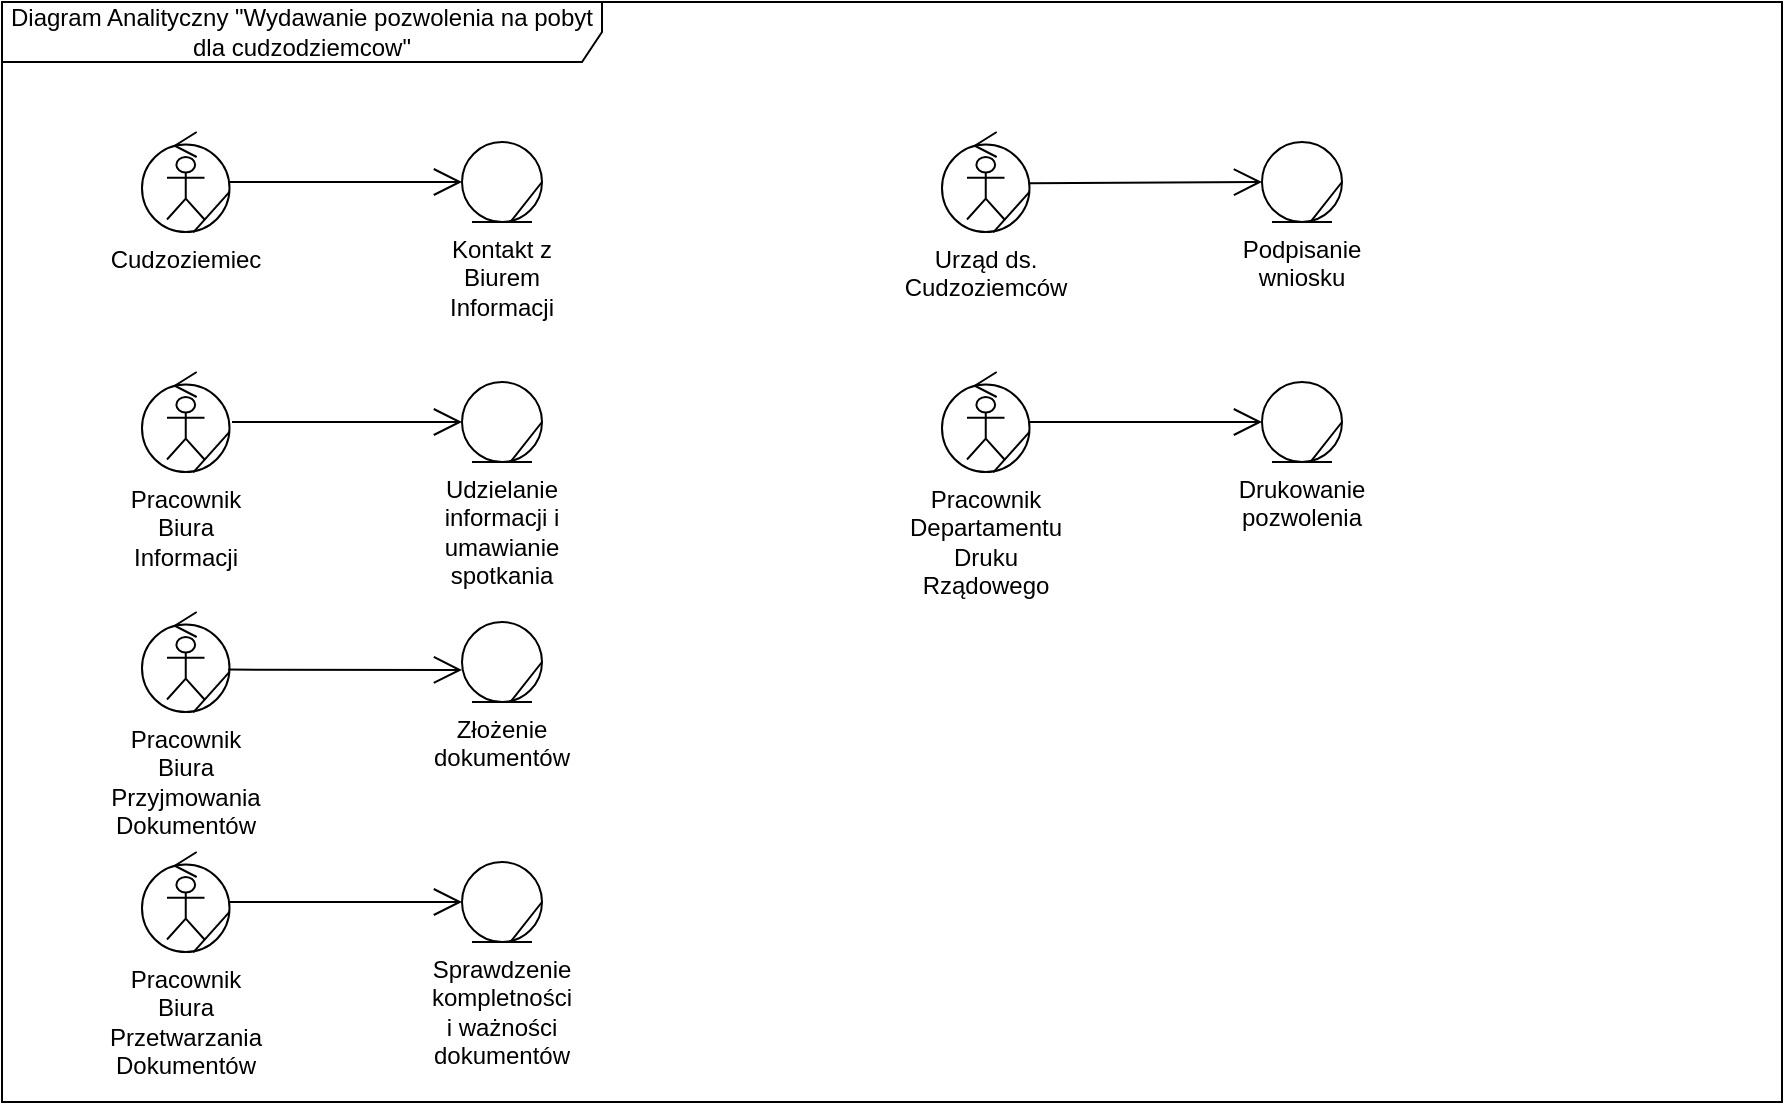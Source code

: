 <mxfile version="24.4.15" type="device">
  <diagram name="Page-1" id="ssF3fhlss_mt54HB8ub4">
    <mxGraphModel dx="1236" dy="566" grid="1" gridSize="10" guides="1" tooltips="1" connect="1" arrows="1" fold="1" page="1" pageScale="1" pageWidth="827" pageHeight="1169" math="0" shadow="0">
      <root>
        <mxCell id="0" />
        <mxCell id="1" parent="0" />
        <mxCell id="UFgKWIeexb903Hb56jta-60" value="Diagram Analityczny &quot;Wydawanie pozwolenia na pobyt dla cudzodziemcow&quot;" style="shape=umlFrame;whiteSpace=wrap;html=1;fillColor=#FFFFFF;width=300;height=30;" vertex="1" parent="1">
          <mxGeometry x="10" y="290" width="890" height="550" as="geometry" />
        </mxCell>
        <mxCell id="UFgKWIeexb903Hb56jta-61" value="" style="group" vertex="1" connectable="0" parent="1">
          <mxGeometry x="80" y="355" width="43.75" height="50" as="geometry" />
        </mxCell>
        <mxCell id="UFgKWIeexb903Hb56jta-62" value="Cudzoziemiec" style="ellipse;shape=umlControl;whiteSpace=wrap;html=1;fillColor=#FFFFFF;labelPosition=center;verticalLabelPosition=bottom;align=center;verticalAlign=top;" vertex="1" parent="UFgKWIeexb903Hb56jta-61">
          <mxGeometry width="43.75" height="50" as="geometry" />
        </mxCell>
        <mxCell id="UFgKWIeexb903Hb56jta-63" value="" style="shape=umlActor;verticalLabelPosition=bottom;labelBackgroundColor=#ffffff;verticalAlign=top;fillColor=#FFFFFF;html=1;" vertex="1" parent="UFgKWIeexb903Hb56jta-61">
          <mxGeometry x="12.5" y="12.5" width="18.75" height="31.25" as="geometry" />
        </mxCell>
        <mxCell id="UFgKWIeexb903Hb56jta-64" value="" style="endArrow=none;html=1;exitX=0.586;exitY=1.003;exitDx=0;exitDy=0;exitPerimeter=0;entryX=1;entryY=0.598;entryDx=0;entryDy=0;entryPerimeter=0;" edge="1" parent="UFgKWIeexb903Hb56jta-61" source="UFgKWIeexb903Hb56jta-62" target="UFgKWIeexb903Hb56jta-62">
          <mxGeometry width="50" height="50" relative="1" as="geometry">
            <mxPoint x="90" y="70" as="sourcePoint" />
            <mxPoint x="140" y="20" as="targetPoint" />
          </mxGeometry>
        </mxCell>
        <mxCell id="UFgKWIeexb903Hb56jta-65" value="" style="group" vertex="1" connectable="0" parent="1">
          <mxGeometry x="240" y="360" width="40" height="40" as="geometry" />
        </mxCell>
        <mxCell id="UFgKWIeexb903Hb56jta-66" value="Kontakt z Biurem Informacji" style="ellipse;shape=umlEntity;whiteSpace=wrap;html=1;fillColor=#FFFFFF;labelPosition=center;verticalLabelPosition=bottom;align=center;verticalAlign=top;" vertex="1" parent="UFgKWIeexb903Hb56jta-65">
          <mxGeometry width="40" height="40" as="geometry" />
        </mxCell>
        <mxCell id="UFgKWIeexb903Hb56jta-67" value="" style="endArrow=none;html=1;exitX=0.614;exitY=0.989;exitDx=0;exitDy=0;exitPerimeter=0;entryX=1;entryY=0.5;entryDx=0;entryDy=0;" edge="1" parent="UFgKWIeexb903Hb56jta-65" source="UFgKWIeexb903Hb56jta-66" target="UFgKWIeexb903Hb56jta-66">
          <mxGeometry width="50" height="50" relative="1" as="geometry">
            <mxPoint x="108.12" y="90" as="sourcePoint" />
            <mxPoint x="158.12" y="40" as="targetPoint" />
          </mxGeometry>
        </mxCell>
        <mxCell id="UFgKWIeexb903Hb56jta-68" value="" style="endArrow=open;endFill=1;endSize=12;html=1;entryX=0;entryY=0.5;entryDx=0;entryDy=0;" edge="1" parent="1" source="UFgKWIeexb903Hb56jta-62" target="UFgKWIeexb903Hb56jta-66">
          <mxGeometry width="160" relative="1" as="geometry">
            <mxPoint x="130" y="375" as="sourcePoint" />
            <mxPoint x="280" y="450" as="targetPoint" />
          </mxGeometry>
        </mxCell>
        <mxCell id="UFgKWIeexb903Hb56jta-70" value="" style="group" vertex="1" connectable="0" parent="1">
          <mxGeometry x="80" y="475" width="43.75" height="50" as="geometry" />
        </mxCell>
        <mxCell id="UFgKWIeexb903Hb56jta-71" value="Pracownik Biura Informacji" style="ellipse;shape=umlControl;whiteSpace=wrap;html=1;fillColor=#FFFFFF;labelPosition=center;verticalLabelPosition=bottom;align=center;verticalAlign=top;" vertex="1" parent="UFgKWIeexb903Hb56jta-70">
          <mxGeometry width="43.75" height="50" as="geometry" />
        </mxCell>
        <mxCell id="UFgKWIeexb903Hb56jta-72" value="" style="shape=umlActor;verticalLabelPosition=bottom;labelBackgroundColor=#ffffff;verticalAlign=top;fillColor=#FFFFFF;html=1;" vertex="1" parent="UFgKWIeexb903Hb56jta-70">
          <mxGeometry x="12.5" y="12.5" width="18.75" height="31.25" as="geometry" />
        </mxCell>
        <mxCell id="UFgKWIeexb903Hb56jta-73" value="" style="endArrow=none;html=1;exitX=0.586;exitY=1.003;exitDx=0;exitDy=0;exitPerimeter=0;entryX=1;entryY=0.598;entryDx=0;entryDy=0;entryPerimeter=0;" edge="1" parent="UFgKWIeexb903Hb56jta-70" source="UFgKWIeexb903Hb56jta-71" target="UFgKWIeexb903Hb56jta-71">
          <mxGeometry width="50" height="50" relative="1" as="geometry">
            <mxPoint x="90" y="70" as="sourcePoint" />
            <mxPoint x="140" y="20" as="targetPoint" />
          </mxGeometry>
        </mxCell>
        <mxCell id="UFgKWIeexb903Hb56jta-74" value="" style="group" vertex="1" connectable="0" parent="1">
          <mxGeometry x="480" y="355" width="43.75" height="50" as="geometry" />
        </mxCell>
        <mxCell id="UFgKWIeexb903Hb56jta-75" value="Urząd ds. Cudzoziemców" style="ellipse;shape=umlControl;whiteSpace=wrap;html=1;fillColor=#FFFFFF;labelPosition=center;verticalLabelPosition=bottom;align=center;verticalAlign=top;" vertex="1" parent="UFgKWIeexb903Hb56jta-74">
          <mxGeometry width="43.75" height="50" as="geometry" />
        </mxCell>
        <mxCell id="UFgKWIeexb903Hb56jta-76" value="" style="shape=umlActor;verticalLabelPosition=bottom;labelBackgroundColor=#ffffff;verticalAlign=top;fillColor=#FFFFFF;html=1;" vertex="1" parent="UFgKWIeexb903Hb56jta-74">
          <mxGeometry x="12.5" y="12.5" width="18.75" height="31.25" as="geometry" />
        </mxCell>
        <mxCell id="UFgKWIeexb903Hb56jta-77" value="" style="endArrow=none;html=1;exitX=0.586;exitY=1.003;exitDx=0;exitDy=0;exitPerimeter=0;entryX=1;entryY=0.598;entryDx=0;entryDy=0;entryPerimeter=0;" edge="1" parent="UFgKWIeexb903Hb56jta-74" source="UFgKWIeexb903Hb56jta-75" target="UFgKWIeexb903Hb56jta-75">
          <mxGeometry width="50" height="50" relative="1" as="geometry">
            <mxPoint x="90" y="70" as="sourcePoint" />
            <mxPoint x="140" y="20" as="targetPoint" />
          </mxGeometry>
        </mxCell>
        <mxCell id="UFgKWIeexb903Hb56jta-78" value="" style="group" vertex="1" connectable="0" parent="1">
          <mxGeometry x="80" y="715" width="43.75" height="50" as="geometry" />
        </mxCell>
        <mxCell id="UFgKWIeexb903Hb56jta-79" value="Pracownik Biura Przetwarzania Dokumentów" style="ellipse;shape=umlControl;whiteSpace=wrap;html=1;fillColor=#FFFFFF;labelPosition=center;verticalLabelPosition=bottom;align=center;verticalAlign=top;" vertex="1" parent="UFgKWIeexb903Hb56jta-78">
          <mxGeometry width="43.75" height="50" as="geometry" />
        </mxCell>
        <mxCell id="UFgKWIeexb903Hb56jta-80" value="" style="shape=umlActor;verticalLabelPosition=bottom;labelBackgroundColor=#ffffff;verticalAlign=top;fillColor=#FFFFFF;html=1;" vertex="1" parent="UFgKWIeexb903Hb56jta-78">
          <mxGeometry x="12.5" y="12.5" width="18.75" height="31.25" as="geometry" />
        </mxCell>
        <mxCell id="UFgKWIeexb903Hb56jta-81" value="" style="endArrow=none;html=1;exitX=0.586;exitY=1.003;exitDx=0;exitDy=0;exitPerimeter=0;entryX=1;entryY=0.598;entryDx=0;entryDy=0;entryPerimeter=0;" edge="1" parent="UFgKWIeexb903Hb56jta-78" source="UFgKWIeexb903Hb56jta-79" target="UFgKWIeexb903Hb56jta-79">
          <mxGeometry width="50" height="50" relative="1" as="geometry">
            <mxPoint x="90" y="70" as="sourcePoint" />
            <mxPoint x="140" y="20" as="targetPoint" />
          </mxGeometry>
        </mxCell>
        <mxCell id="UFgKWIeexb903Hb56jta-82" value="" style="group" vertex="1" connectable="0" parent="1">
          <mxGeometry x="80" y="595" width="43.75" height="50" as="geometry" />
        </mxCell>
        <mxCell id="UFgKWIeexb903Hb56jta-83" value="Pracownik Biura Przyjmowania Dokumentów" style="ellipse;shape=umlControl;whiteSpace=wrap;html=1;fillColor=#FFFFFF;labelPosition=center;verticalLabelPosition=bottom;align=center;verticalAlign=top;" vertex="1" parent="UFgKWIeexb903Hb56jta-82">
          <mxGeometry width="43.75" height="50" as="geometry" />
        </mxCell>
        <mxCell id="UFgKWIeexb903Hb56jta-84" value="" style="shape=umlActor;verticalLabelPosition=bottom;labelBackgroundColor=#ffffff;verticalAlign=top;fillColor=#FFFFFF;html=1;" vertex="1" parent="UFgKWIeexb903Hb56jta-82">
          <mxGeometry x="12.5" y="12.5" width="18.75" height="31.25" as="geometry" />
        </mxCell>
        <mxCell id="UFgKWIeexb903Hb56jta-85" value="" style="endArrow=none;html=1;exitX=0.586;exitY=1.003;exitDx=0;exitDy=0;exitPerimeter=0;entryX=1;entryY=0.598;entryDx=0;entryDy=0;entryPerimeter=0;" edge="1" parent="UFgKWIeexb903Hb56jta-82" source="UFgKWIeexb903Hb56jta-83" target="UFgKWIeexb903Hb56jta-83">
          <mxGeometry width="50" height="50" relative="1" as="geometry">
            <mxPoint x="90" y="70" as="sourcePoint" />
            <mxPoint x="140" y="20" as="targetPoint" />
          </mxGeometry>
        </mxCell>
        <mxCell id="UFgKWIeexb903Hb56jta-86" value="" style="group" vertex="1" connectable="0" parent="1">
          <mxGeometry x="240" y="480" width="40" height="40" as="geometry" />
        </mxCell>
        <mxCell id="UFgKWIeexb903Hb56jta-87" value="Udzielanie informacji i umawianie spotkania" style="ellipse;shape=umlEntity;whiteSpace=wrap;html=1;fillColor=#FFFFFF;labelPosition=center;verticalLabelPosition=bottom;align=center;verticalAlign=top;" vertex="1" parent="UFgKWIeexb903Hb56jta-86">
          <mxGeometry width="40" height="40" as="geometry" />
        </mxCell>
        <mxCell id="UFgKWIeexb903Hb56jta-88" value="" style="endArrow=none;html=1;exitX=0.614;exitY=0.989;exitDx=0;exitDy=0;exitPerimeter=0;entryX=1;entryY=0.5;entryDx=0;entryDy=0;" edge="1" parent="UFgKWIeexb903Hb56jta-86" source="UFgKWIeexb903Hb56jta-87" target="UFgKWIeexb903Hb56jta-87">
          <mxGeometry width="50" height="50" relative="1" as="geometry">
            <mxPoint x="108.12" y="90" as="sourcePoint" />
            <mxPoint x="158.12" y="40" as="targetPoint" />
          </mxGeometry>
        </mxCell>
        <mxCell id="UFgKWIeexb903Hb56jta-89" value="" style="group" vertex="1" connectable="0" parent="1">
          <mxGeometry x="240" y="600" width="40" height="40" as="geometry" />
        </mxCell>
        <mxCell id="UFgKWIeexb903Hb56jta-90" value="Złożenie dokumentów" style="ellipse;shape=umlEntity;whiteSpace=wrap;html=1;fillColor=#FFFFFF;labelPosition=center;verticalLabelPosition=bottom;align=center;verticalAlign=top;" vertex="1" parent="UFgKWIeexb903Hb56jta-89">
          <mxGeometry width="40" height="40" as="geometry" />
        </mxCell>
        <mxCell id="UFgKWIeexb903Hb56jta-91" value="" style="endArrow=none;html=1;exitX=0.614;exitY=0.989;exitDx=0;exitDy=0;exitPerimeter=0;entryX=1;entryY=0.5;entryDx=0;entryDy=0;" edge="1" parent="UFgKWIeexb903Hb56jta-89" source="UFgKWIeexb903Hb56jta-90" target="UFgKWIeexb903Hb56jta-90">
          <mxGeometry width="50" height="50" relative="1" as="geometry">
            <mxPoint x="108.12" y="90" as="sourcePoint" />
            <mxPoint x="158.12" y="40" as="targetPoint" />
          </mxGeometry>
        </mxCell>
        <mxCell id="UFgKWIeexb903Hb56jta-92" value="" style="group" vertex="1" connectable="0" parent="1">
          <mxGeometry x="240" y="720" width="40" height="40" as="geometry" />
        </mxCell>
        <mxCell id="UFgKWIeexb903Hb56jta-93" value="Sprawdzenie kompletności i ważności dokumentów" style="ellipse;shape=umlEntity;whiteSpace=wrap;html=1;fillColor=#FFFFFF;labelPosition=center;verticalLabelPosition=bottom;align=center;verticalAlign=top;" vertex="1" parent="UFgKWIeexb903Hb56jta-92">
          <mxGeometry width="40" height="40" as="geometry" />
        </mxCell>
        <mxCell id="UFgKWIeexb903Hb56jta-94" value="" style="endArrow=none;html=1;exitX=0.614;exitY=0.989;exitDx=0;exitDy=0;exitPerimeter=0;entryX=1;entryY=0.5;entryDx=0;entryDy=0;" edge="1" parent="UFgKWIeexb903Hb56jta-92" source="UFgKWIeexb903Hb56jta-93" target="UFgKWIeexb903Hb56jta-93">
          <mxGeometry width="50" height="50" relative="1" as="geometry">
            <mxPoint x="108.12" y="90" as="sourcePoint" />
            <mxPoint x="158.12" y="40" as="targetPoint" />
          </mxGeometry>
        </mxCell>
        <mxCell id="UFgKWIeexb903Hb56jta-95" value="" style="endArrow=open;endFill=1;endSize=12;html=1;exitX=0.983;exitY=0.576;exitDx=0;exitDy=0;exitPerimeter=0;" edge="1" parent="1" source="UFgKWIeexb903Hb56jta-83">
          <mxGeometry width="160" relative="1" as="geometry">
            <mxPoint x="124" y="584" as="sourcePoint" />
            <mxPoint x="240" y="624" as="targetPoint" />
          </mxGeometry>
        </mxCell>
        <mxCell id="UFgKWIeexb903Hb56jta-96" value="" style="endArrow=open;endFill=1;endSize=12;html=1;entryX=0;entryY=0.5;entryDx=0;entryDy=0;" edge="1" parent="1" source="UFgKWIeexb903Hb56jta-79" target="UFgKWIeexb903Hb56jta-93">
          <mxGeometry width="160" relative="1" as="geometry">
            <mxPoint x="140" y="700" as="sourcePoint" />
            <mxPoint x="256" y="700" as="targetPoint" />
          </mxGeometry>
        </mxCell>
        <mxCell id="UFgKWIeexb903Hb56jta-97" value="" style="endArrow=open;endFill=1;endSize=12;html=1;entryX=0;entryY=0.5;entryDx=0;entryDy=0;" edge="1" parent="1" target="UFgKWIeexb903Hb56jta-87">
          <mxGeometry width="160" relative="1" as="geometry">
            <mxPoint x="125" y="500" as="sourcePoint" />
            <mxPoint x="240" y="500" as="targetPoint" />
          </mxGeometry>
        </mxCell>
        <mxCell id="UFgKWIeexb903Hb56jta-104" value="" style="group" vertex="1" connectable="0" parent="1">
          <mxGeometry x="480" y="475" width="43.75" height="50" as="geometry" />
        </mxCell>
        <mxCell id="UFgKWIeexb903Hb56jta-105" value="Pracownik Departamentu Druku Rządowego" style="ellipse;shape=umlControl;whiteSpace=wrap;html=1;fillColor=#FFFFFF;labelPosition=center;verticalLabelPosition=bottom;align=center;verticalAlign=top;" vertex="1" parent="UFgKWIeexb903Hb56jta-104">
          <mxGeometry width="43.75" height="50" as="geometry" />
        </mxCell>
        <mxCell id="UFgKWIeexb903Hb56jta-106" value="" style="shape=umlActor;verticalLabelPosition=bottom;labelBackgroundColor=#ffffff;verticalAlign=top;fillColor=#FFFFFF;html=1;" vertex="1" parent="UFgKWIeexb903Hb56jta-104">
          <mxGeometry x="12.5" y="12.5" width="18.75" height="31.25" as="geometry" />
        </mxCell>
        <mxCell id="UFgKWIeexb903Hb56jta-107" value="" style="endArrow=none;html=1;exitX=0.586;exitY=1.003;exitDx=0;exitDy=0;exitPerimeter=0;entryX=1;entryY=0.598;entryDx=0;entryDy=0;entryPerimeter=0;" edge="1" parent="UFgKWIeexb903Hb56jta-104" source="UFgKWIeexb903Hb56jta-105" target="UFgKWIeexb903Hb56jta-105">
          <mxGeometry width="50" height="50" relative="1" as="geometry">
            <mxPoint x="90" y="70" as="sourcePoint" />
            <mxPoint x="140" y="20" as="targetPoint" />
          </mxGeometry>
        </mxCell>
        <mxCell id="UFgKWIeexb903Hb56jta-110" value="" style="group" vertex="1" connectable="0" parent="1">
          <mxGeometry x="640" y="360" width="40" height="40" as="geometry" />
        </mxCell>
        <mxCell id="UFgKWIeexb903Hb56jta-111" value="Podpisanie wniosku" style="ellipse;shape=umlEntity;whiteSpace=wrap;html=1;fillColor=#FFFFFF;labelPosition=center;verticalLabelPosition=bottom;align=center;verticalAlign=top;" vertex="1" parent="UFgKWIeexb903Hb56jta-110">
          <mxGeometry width="40" height="40" as="geometry" />
        </mxCell>
        <mxCell id="UFgKWIeexb903Hb56jta-112" value="" style="endArrow=none;html=1;exitX=0.614;exitY=0.989;exitDx=0;exitDy=0;exitPerimeter=0;entryX=1;entryY=0.5;entryDx=0;entryDy=0;" edge="1" parent="UFgKWIeexb903Hb56jta-110" source="UFgKWIeexb903Hb56jta-111" target="UFgKWIeexb903Hb56jta-111">
          <mxGeometry width="50" height="50" relative="1" as="geometry">
            <mxPoint x="108.12" y="90" as="sourcePoint" />
            <mxPoint x="158.12" y="40" as="targetPoint" />
          </mxGeometry>
        </mxCell>
        <mxCell id="UFgKWIeexb903Hb56jta-113" value="" style="group" vertex="1" connectable="0" parent="1">
          <mxGeometry x="640" y="480" width="40" height="40" as="geometry" />
        </mxCell>
        <mxCell id="UFgKWIeexb903Hb56jta-114" value="Drukowanie pozwolenia" style="ellipse;shape=umlEntity;whiteSpace=wrap;html=1;fillColor=#FFFFFF;labelPosition=center;verticalLabelPosition=bottom;align=center;verticalAlign=top;" vertex="1" parent="UFgKWIeexb903Hb56jta-113">
          <mxGeometry width="40" height="40" as="geometry" />
        </mxCell>
        <mxCell id="UFgKWIeexb903Hb56jta-115" value="" style="endArrow=none;html=1;exitX=0.614;exitY=0.989;exitDx=0;exitDy=0;exitPerimeter=0;entryX=1;entryY=0.5;entryDx=0;entryDy=0;" edge="1" parent="UFgKWIeexb903Hb56jta-113" source="UFgKWIeexb903Hb56jta-114" target="UFgKWIeexb903Hb56jta-114">
          <mxGeometry width="50" height="50" relative="1" as="geometry">
            <mxPoint x="108.12" y="90" as="sourcePoint" />
            <mxPoint x="158.12" y="40" as="targetPoint" />
          </mxGeometry>
        </mxCell>
        <mxCell id="UFgKWIeexb903Hb56jta-116" value="" style="endArrow=open;endFill=1;endSize=12;html=1;entryX=0;entryY=0.5;entryDx=0;entryDy=0;exitX=1.001;exitY=0.512;exitDx=0;exitDy=0;exitPerimeter=0;" edge="1" parent="1" source="UFgKWIeexb903Hb56jta-75" target="UFgKWIeexb903Hb56jta-111">
          <mxGeometry width="160" relative="1" as="geometry">
            <mxPoint x="524" y="379.5" as="sourcePoint" />
            <mxPoint x="640" y="379.5" as="targetPoint" />
          </mxGeometry>
        </mxCell>
        <mxCell id="UFgKWIeexb903Hb56jta-118" value="" style="endArrow=open;endFill=1;endSize=12;html=1;entryX=0;entryY=0.5;entryDx=0;entryDy=0;" edge="1" parent="1" source="UFgKWIeexb903Hb56jta-105" target="UFgKWIeexb903Hb56jta-114">
          <mxGeometry width="160" relative="1" as="geometry">
            <mxPoint x="522" y="500" as="sourcePoint" />
            <mxPoint x="639.75" y="499.5" as="targetPoint" />
          </mxGeometry>
        </mxCell>
      </root>
    </mxGraphModel>
  </diagram>
</mxfile>
